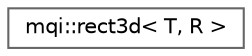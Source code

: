 digraph "Graphical Class Hierarchy"
{
 // LATEX_PDF_SIZE
  bgcolor="transparent";
  edge [fontname=Helvetica,fontsize=10,labelfontname=Helvetica,labelfontsize=10];
  node [fontname=Helvetica,fontsize=10,shape=box,height=0.2,width=0.4];
  rankdir="LR";
  Node0 [id="Node000000",label="mqi::rect3d\< T, R \>",height=0.2,width=0.4,color="grey40", fillcolor="white", style="filled",URL="$classmqi_1_1rect3d.html",tooltip="A template class for a 3D rectilinear grid, supporting non-uniform spacing."];
}
